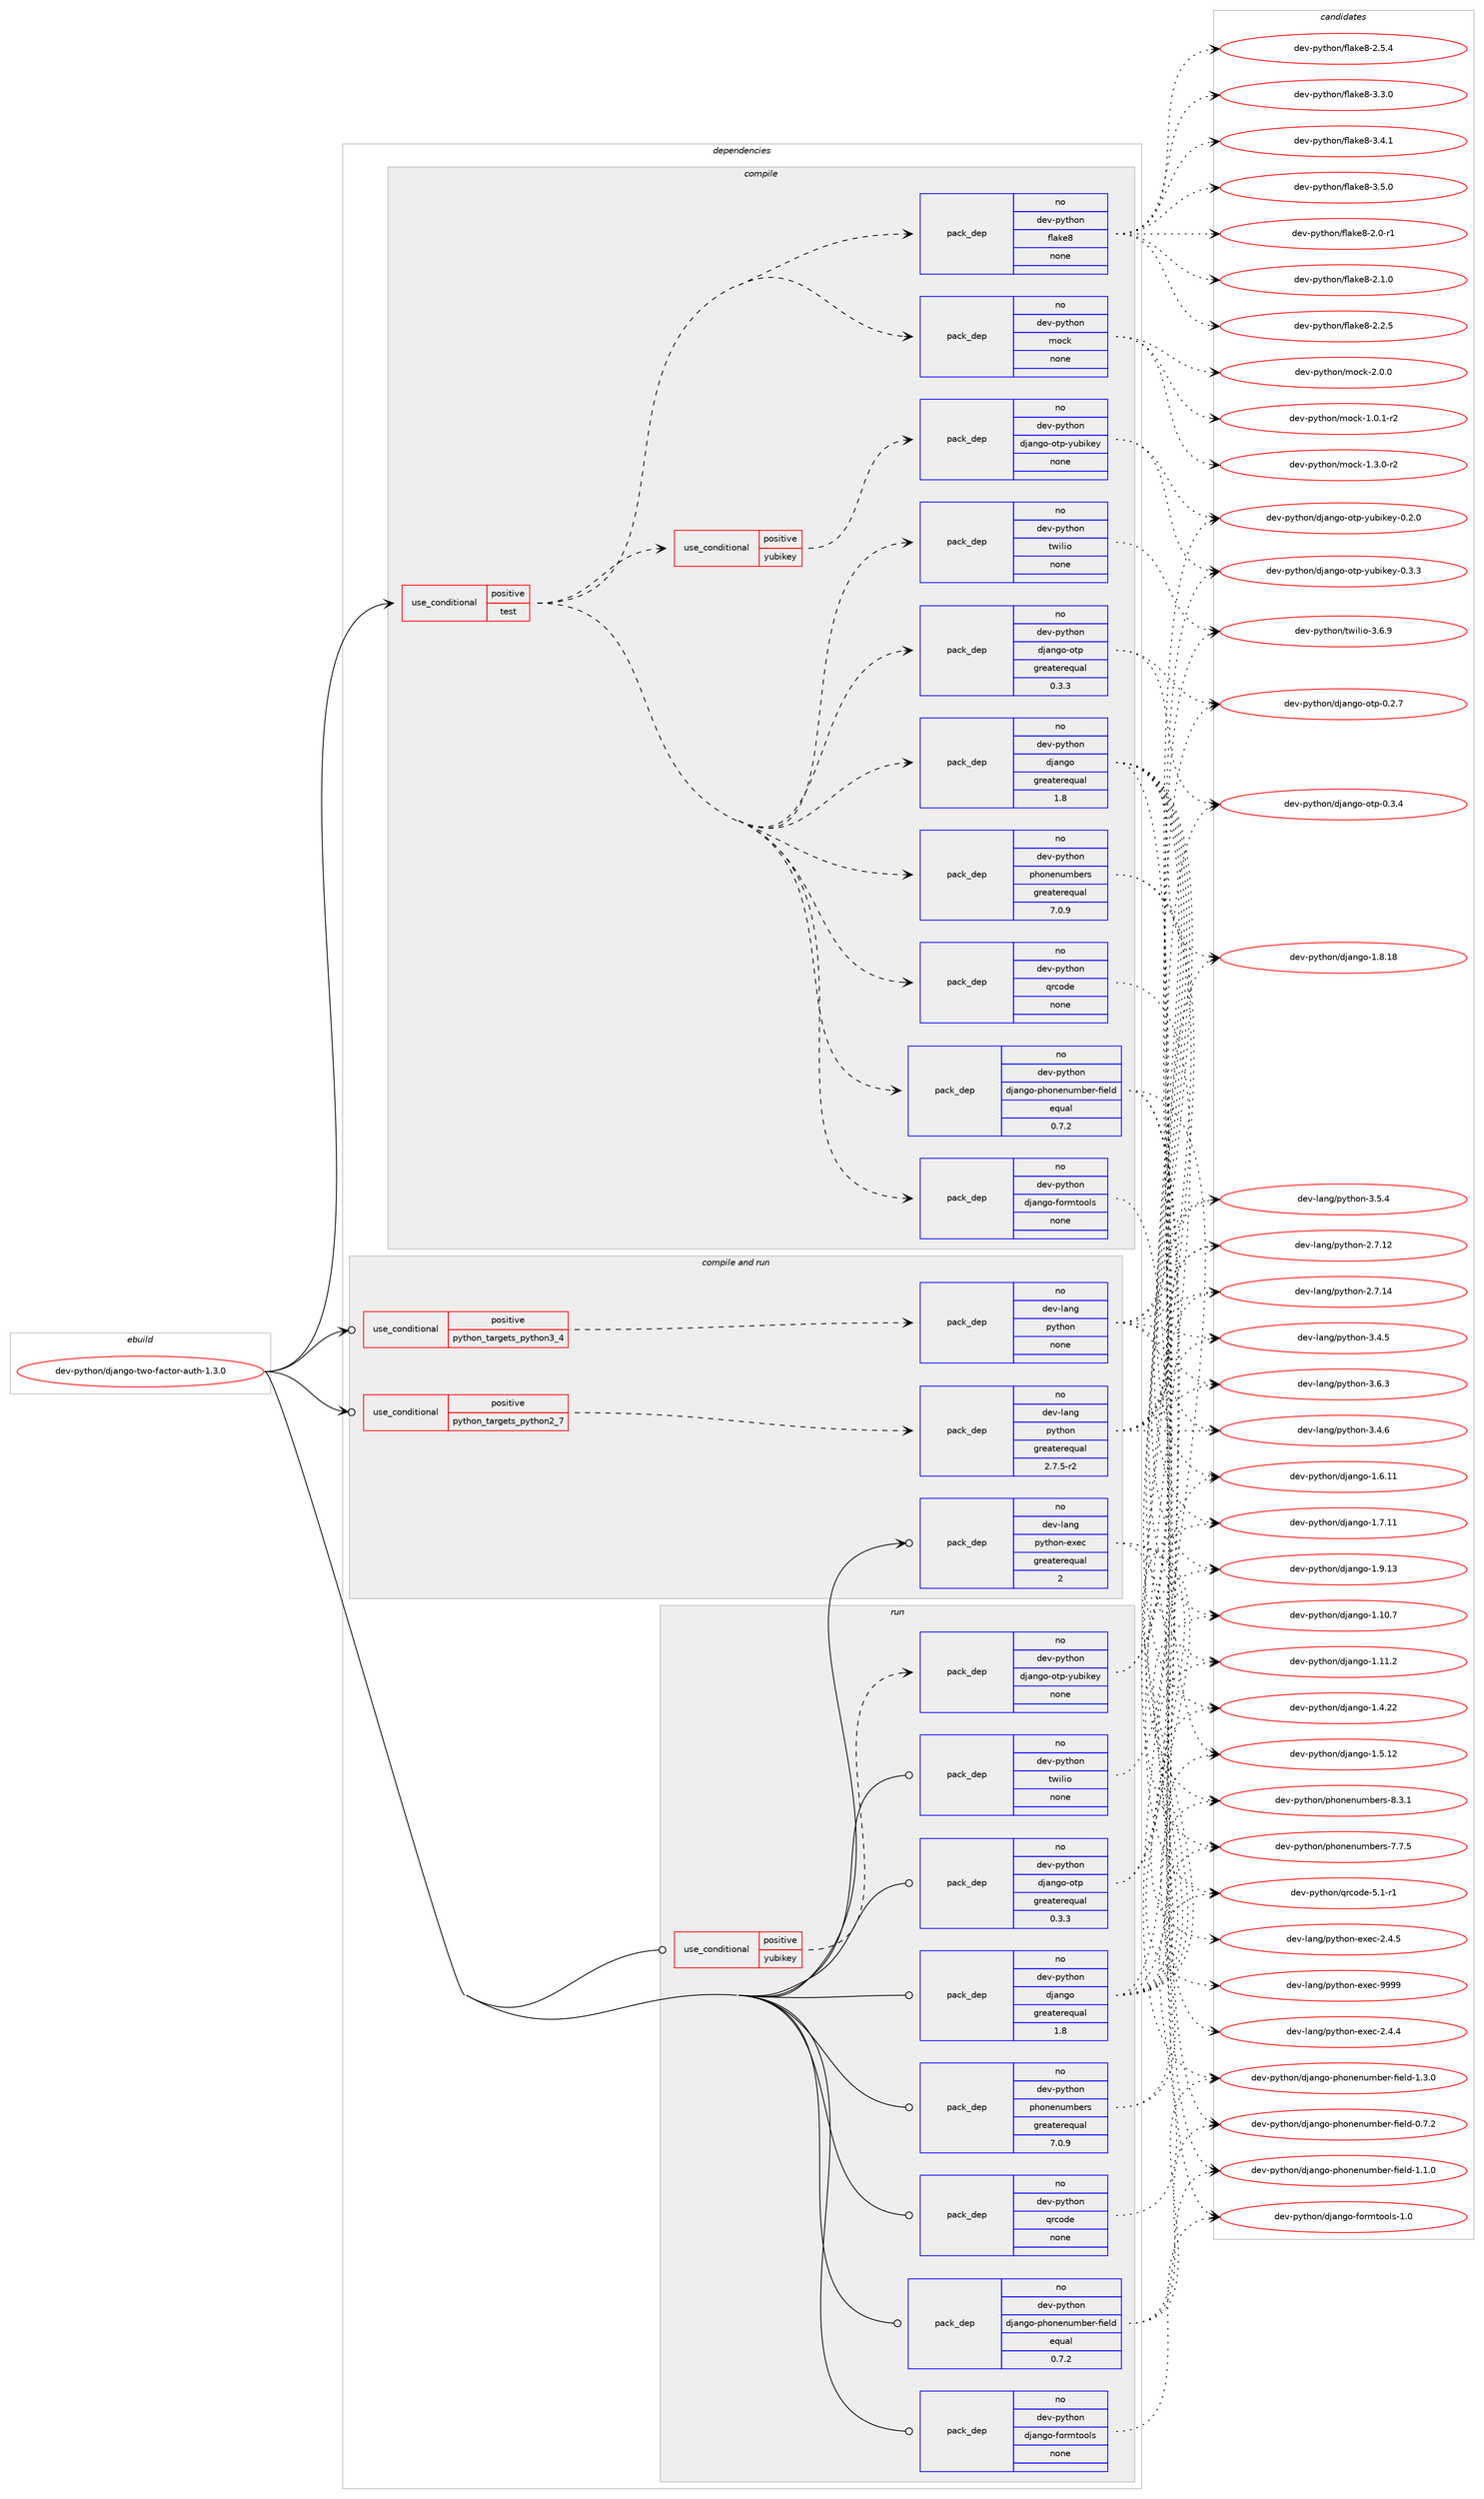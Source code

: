 digraph prolog {

# *************
# Graph options
# *************

newrank=true;
concentrate=true;
compound=true;
graph [rankdir=LR,fontname=Helvetica,fontsize=10,ranksep=1.5];#, ranksep=2.5, nodesep=0.2];
edge  [arrowhead=vee];
node  [fontname=Helvetica,fontsize=10];

# **********
# The ebuild
# **********

subgraph cluster_leftcol {
color=gray;
rank=same;
label=<<i>ebuild</i>>;
id [label="dev-python/django-two-factor-auth-1.3.0", color=red, width=4, href="../dev-python/django-two-factor-auth-1.3.0.svg"];
}

# ****************
# The dependencies
# ****************

subgraph cluster_midcol {
color=gray;
label=<<i>dependencies</i>>;
subgraph cluster_compile {
fillcolor="#eeeeee";
style=filled;
label=<<i>compile</i>>;
subgraph cond31943 {
dependency154609 [label=<<TABLE BORDER="0" CELLBORDER="1" CELLSPACING="0" CELLPADDING="4"><TR><TD ROWSPAN="3" CELLPADDING="10">use_conditional</TD></TR><TR><TD>positive</TD></TR><TR><TD>test</TD></TR></TABLE>>, shape=none, color=red];
subgraph pack118834 {
dependency154610 [label=<<TABLE BORDER="0" CELLBORDER="1" CELLSPACING="0" CELLPADDING="4" WIDTH="220"><TR><TD ROWSPAN="6" CELLPADDING="30">pack_dep</TD></TR><TR><TD WIDTH="110">no</TD></TR><TR><TD>dev-python</TD></TR><TR><TD>flake8</TD></TR><TR><TD>none</TD></TR><TR><TD></TD></TR></TABLE>>, shape=none, color=blue];
}
dependency154609:e -> dependency154610:w [weight=20,style="dashed",arrowhead="vee"];
subgraph pack118835 {
dependency154611 [label=<<TABLE BORDER="0" CELLBORDER="1" CELLSPACING="0" CELLPADDING="4" WIDTH="220"><TR><TD ROWSPAN="6" CELLPADDING="30">pack_dep</TD></TR><TR><TD WIDTH="110">no</TD></TR><TR><TD>dev-python</TD></TR><TR><TD>mock</TD></TR><TR><TD>none</TD></TR><TR><TD></TD></TR></TABLE>>, shape=none, color=blue];
}
dependency154609:e -> dependency154611:w [weight=20,style="dashed",arrowhead="vee"];
subgraph pack118836 {
dependency154612 [label=<<TABLE BORDER="0" CELLBORDER="1" CELLSPACING="0" CELLPADDING="4" WIDTH="220"><TR><TD ROWSPAN="6" CELLPADDING="30">pack_dep</TD></TR><TR><TD WIDTH="110">no</TD></TR><TR><TD>dev-python</TD></TR><TR><TD>django</TD></TR><TR><TD>greaterequal</TD></TR><TR><TD>1.8</TD></TR></TABLE>>, shape=none, color=blue];
}
dependency154609:e -> dependency154612:w [weight=20,style="dashed",arrowhead="vee"];
subgraph pack118837 {
dependency154613 [label=<<TABLE BORDER="0" CELLBORDER="1" CELLSPACING="0" CELLPADDING="4" WIDTH="220"><TR><TD ROWSPAN="6" CELLPADDING="30">pack_dep</TD></TR><TR><TD WIDTH="110">no</TD></TR><TR><TD>dev-python</TD></TR><TR><TD>django-otp</TD></TR><TR><TD>greaterequal</TD></TR><TR><TD>0.3.3</TD></TR></TABLE>>, shape=none, color=blue];
}
dependency154609:e -> dependency154613:w [weight=20,style="dashed",arrowhead="vee"];
subgraph pack118838 {
dependency154614 [label=<<TABLE BORDER="0" CELLBORDER="1" CELLSPACING="0" CELLPADDING="4" WIDTH="220"><TR><TD ROWSPAN="6" CELLPADDING="30">pack_dep</TD></TR><TR><TD WIDTH="110">no</TD></TR><TR><TD>dev-python</TD></TR><TR><TD>qrcode</TD></TR><TR><TD>none</TD></TR><TR><TD></TD></TR></TABLE>>, shape=none, color=blue];
}
dependency154609:e -> dependency154614:w [weight=20,style="dashed",arrowhead="vee"];
subgraph pack118839 {
dependency154615 [label=<<TABLE BORDER="0" CELLBORDER="1" CELLSPACING="0" CELLPADDING="4" WIDTH="220"><TR><TD ROWSPAN="6" CELLPADDING="30">pack_dep</TD></TR><TR><TD WIDTH="110">no</TD></TR><TR><TD>dev-python</TD></TR><TR><TD>twilio</TD></TR><TR><TD>none</TD></TR><TR><TD></TD></TR></TABLE>>, shape=none, color=blue];
}
dependency154609:e -> dependency154615:w [weight=20,style="dashed",arrowhead="vee"];
subgraph pack118840 {
dependency154616 [label=<<TABLE BORDER="0" CELLBORDER="1" CELLSPACING="0" CELLPADDING="4" WIDTH="220"><TR><TD ROWSPAN="6" CELLPADDING="30">pack_dep</TD></TR><TR><TD WIDTH="110">no</TD></TR><TR><TD>dev-python</TD></TR><TR><TD>phonenumbers</TD></TR><TR><TD>greaterequal</TD></TR><TR><TD>7.0.9</TD></TR></TABLE>>, shape=none, color=blue];
}
dependency154609:e -> dependency154616:w [weight=20,style="dashed",arrowhead="vee"];
subgraph pack118841 {
dependency154617 [label=<<TABLE BORDER="0" CELLBORDER="1" CELLSPACING="0" CELLPADDING="4" WIDTH="220"><TR><TD ROWSPAN="6" CELLPADDING="30">pack_dep</TD></TR><TR><TD WIDTH="110">no</TD></TR><TR><TD>dev-python</TD></TR><TR><TD>django-phonenumber-field</TD></TR><TR><TD>equal</TD></TR><TR><TD>0.7.2</TD></TR></TABLE>>, shape=none, color=blue];
}
dependency154609:e -> dependency154617:w [weight=20,style="dashed",arrowhead="vee"];
subgraph pack118842 {
dependency154618 [label=<<TABLE BORDER="0" CELLBORDER="1" CELLSPACING="0" CELLPADDING="4" WIDTH="220"><TR><TD ROWSPAN="6" CELLPADDING="30">pack_dep</TD></TR><TR><TD WIDTH="110">no</TD></TR><TR><TD>dev-python</TD></TR><TR><TD>django-formtools</TD></TR><TR><TD>none</TD></TR><TR><TD></TD></TR></TABLE>>, shape=none, color=blue];
}
dependency154609:e -> dependency154618:w [weight=20,style="dashed",arrowhead="vee"];
subgraph cond31944 {
dependency154619 [label=<<TABLE BORDER="0" CELLBORDER="1" CELLSPACING="0" CELLPADDING="4"><TR><TD ROWSPAN="3" CELLPADDING="10">use_conditional</TD></TR><TR><TD>positive</TD></TR><TR><TD>yubikey</TD></TR></TABLE>>, shape=none, color=red];
subgraph pack118843 {
dependency154620 [label=<<TABLE BORDER="0" CELLBORDER="1" CELLSPACING="0" CELLPADDING="4" WIDTH="220"><TR><TD ROWSPAN="6" CELLPADDING="30">pack_dep</TD></TR><TR><TD WIDTH="110">no</TD></TR><TR><TD>dev-python</TD></TR><TR><TD>django-otp-yubikey</TD></TR><TR><TD>none</TD></TR><TR><TD></TD></TR></TABLE>>, shape=none, color=blue];
}
dependency154619:e -> dependency154620:w [weight=20,style="dashed",arrowhead="vee"];
}
dependency154609:e -> dependency154619:w [weight=20,style="dashed",arrowhead="vee"];
}
id:e -> dependency154609:w [weight=20,style="solid",arrowhead="vee"];
}
subgraph cluster_compileandrun {
fillcolor="#eeeeee";
style=filled;
label=<<i>compile and run</i>>;
subgraph cond31945 {
dependency154621 [label=<<TABLE BORDER="0" CELLBORDER="1" CELLSPACING="0" CELLPADDING="4"><TR><TD ROWSPAN="3" CELLPADDING="10">use_conditional</TD></TR><TR><TD>positive</TD></TR><TR><TD>python_targets_python2_7</TD></TR></TABLE>>, shape=none, color=red];
subgraph pack118844 {
dependency154622 [label=<<TABLE BORDER="0" CELLBORDER="1" CELLSPACING="0" CELLPADDING="4" WIDTH="220"><TR><TD ROWSPAN="6" CELLPADDING="30">pack_dep</TD></TR><TR><TD WIDTH="110">no</TD></TR><TR><TD>dev-lang</TD></TR><TR><TD>python</TD></TR><TR><TD>greaterequal</TD></TR><TR><TD>2.7.5-r2</TD></TR></TABLE>>, shape=none, color=blue];
}
dependency154621:e -> dependency154622:w [weight=20,style="dashed",arrowhead="vee"];
}
id:e -> dependency154621:w [weight=20,style="solid",arrowhead="odotvee"];
subgraph cond31946 {
dependency154623 [label=<<TABLE BORDER="0" CELLBORDER="1" CELLSPACING="0" CELLPADDING="4"><TR><TD ROWSPAN="3" CELLPADDING="10">use_conditional</TD></TR><TR><TD>positive</TD></TR><TR><TD>python_targets_python3_4</TD></TR></TABLE>>, shape=none, color=red];
subgraph pack118845 {
dependency154624 [label=<<TABLE BORDER="0" CELLBORDER="1" CELLSPACING="0" CELLPADDING="4" WIDTH="220"><TR><TD ROWSPAN="6" CELLPADDING="30">pack_dep</TD></TR><TR><TD WIDTH="110">no</TD></TR><TR><TD>dev-lang</TD></TR><TR><TD>python</TD></TR><TR><TD>none</TD></TR><TR><TD></TD></TR></TABLE>>, shape=none, color=blue];
}
dependency154623:e -> dependency154624:w [weight=20,style="dashed",arrowhead="vee"];
}
id:e -> dependency154623:w [weight=20,style="solid",arrowhead="odotvee"];
subgraph pack118846 {
dependency154625 [label=<<TABLE BORDER="0" CELLBORDER="1" CELLSPACING="0" CELLPADDING="4" WIDTH="220"><TR><TD ROWSPAN="6" CELLPADDING="30">pack_dep</TD></TR><TR><TD WIDTH="110">no</TD></TR><TR><TD>dev-lang</TD></TR><TR><TD>python-exec</TD></TR><TR><TD>greaterequal</TD></TR><TR><TD>2</TD></TR></TABLE>>, shape=none, color=blue];
}
id:e -> dependency154625:w [weight=20,style="solid",arrowhead="odotvee"];
}
subgraph cluster_run {
fillcolor="#eeeeee";
style=filled;
label=<<i>run</i>>;
subgraph cond31947 {
dependency154626 [label=<<TABLE BORDER="0" CELLBORDER="1" CELLSPACING="0" CELLPADDING="4"><TR><TD ROWSPAN="3" CELLPADDING="10">use_conditional</TD></TR><TR><TD>positive</TD></TR><TR><TD>yubikey</TD></TR></TABLE>>, shape=none, color=red];
subgraph pack118847 {
dependency154627 [label=<<TABLE BORDER="0" CELLBORDER="1" CELLSPACING="0" CELLPADDING="4" WIDTH="220"><TR><TD ROWSPAN="6" CELLPADDING="30">pack_dep</TD></TR><TR><TD WIDTH="110">no</TD></TR><TR><TD>dev-python</TD></TR><TR><TD>django-otp-yubikey</TD></TR><TR><TD>none</TD></TR><TR><TD></TD></TR></TABLE>>, shape=none, color=blue];
}
dependency154626:e -> dependency154627:w [weight=20,style="dashed",arrowhead="vee"];
}
id:e -> dependency154626:w [weight=20,style="solid",arrowhead="odot"];
subgraph pack118848 {
dependency154628 [label=<<TABLE BORDER="0" CELLBORDER="1" CELLSPACING="0" CELLPADDING="4" WIDTH="220"><TR><TD ROWSPAN="6" CELLPADDING="30">pack_dep</TD></TR><TR><TD WIDTH="110">no</TD></TR><TR><TD>dev-python</TD></TR><TR><TD>django</TD></TR><TR><TD>greaterequal</TD></TR><TR><TD>1.8</TD></TR></TABLE>>, shape=none, color=blue];
}
id:e -> dependency154628:w [weight=20,style="solid",arrowhead="odot"];
subgraph pack118849 {
dependency154629 [label=<<TABLE BORDER="0" CELLBORDER="1" CELLSPACING="0" CELLPADDING="4" WIDTH="220"><TR><TD ROWSPAN="6" CELLPADDING="30">pack_dep</TD></TR><TR><TD WIDTH="110">no</TD></TR><TR><TD>dev-python</TD></TR><TR><TD>django-formtools</TD></TR><TR><TD>none</TD></TR><TR><TD></TD></TR></TABLE>>, shape=none, color=blue];
}
id:e -> dependency154629:w [weight=20,style="solid",arrowhead="odot"];
subgraph pack118850 {
dependency154630 [label=<<TABLE BORDER="0" CELLBORDER="1" CELLSPACING="0" CELLPADDING="4" WIDTH="220"><TR><TD ROWSPAN="6" CELLPADDING="30">pack_dep</TD></TR><TR><TD WIDTH="110">no</TD></TR><TR><TD>dev-python</TD></TR><TR><TD>django-otp</TD></TR><TR><TD>greaterequal</TD></TR><TR><TD>0.3.3</TD></TR></TABLE>>, shape=none, color=blue];
}
id:e -> dependency154630:w [weight=20,style="solid",arrowhead="odot"];
subgraph pack118851 {
dependency154631 [label=<<TABLE BORDER="0" CELLBORDER="1" CELLSPACING="0" CELLPADDING="4" WIDTH="220"><TR><TD ROWSPAN="6" CELLPADDING="30">pack_dep</TD></TR><TR><TD WIDTH="110">no</TD></TR><TR><TD>dev-python</TD></TR><TR><TD>django-phonenumber-field</TD></TR><TR><TD>equal</TD></TR><TR><TD>0.7.2</TD></TR></TABLE>>, shape=none, color=blue];
}
id:e -> dependency154631:w [weight=20,style="solid",arrowhead="odot"];
subgraph pack118852 {
dependency154632 [label=<<TABLE BORDER="0" CELLBORDER="1" CELLSPACING="0" CELLPADDING="4" WIDTH="220"><TR><TD ROWSPAN="6" CELLPADDING="30">pack_dep</TD></TR><TR><TD WIDTH="110">no</TD></TR><TR><TD>dev-python</TD></TR><TR><TD>phonenumbers</TD></TR><TR><TD>greaterequal</TD></TR><TR><TD>7.0.9</TD></TR></TABLE>>, shape=none, color=blue];
}
id:e -> dependency154632:w [weight=20,style="solid",arrowhead="odot"];
subgraph pack118853 {
dependency154633 [label=<<TABLE BORDER="0" CELLBORDER="1" CELLSPACING="0" CELLPADDING="4" WIDTH="220"><TR><TD ROWSPAN="6" CELLPADDING="30">pack_dep</TD></TR><TR><TD WIDTH="110">no</TD></TR><TR><TD>dev-python</TD></TR><TR><TD>qrcode</TD></TR><TR><TD>none</TD></TR><TR><TD></TD></TR></TABLE>>, shape=none, color=blue];
}
id:e -> dependency154633:w [weight=20,style="solid",arrowhead="odot"];
subgraph pack118854 {
dependency154634 [label=<<TABLE BORDER="0" CELLBORDER="1" CELLSPACING="0" CELLPADDING="4" WIDTH="220"><TR><TD ROWSPAN="6" CELLPADDING="30">pack_dep</TD></TR><TR><TD WIDTH="110">no</TD></TR><TR><TD>dev-python</TD></TR><TR><TD>twilio</TD></TR><TR><TD>none</TD></TR><TR><TD></TD></TR></TABLE>>, shape=none, color=blue];
}
id:e -> dependency154634:w [weight=20,style="solid",arrowhead="odot"];
}
}

# **************
# The candidates
# **************

subgraph cluster_choices {
rank=same;
color=gray;
label=<<i>candidates</i>>;

subgraph choice118834 {
color=black;
nodesep=1;
choice10010111845112121116104111110471021089710710156455046484511449 [label="dev-python/flake8-2.0-r1", color=red, width=4,href="../dev-python/flake8-2.0-r1.svg"];
choice10010111845112121116104111110471021089710710156455046494648 [label="dev-python/flake8-2.1.0", color=red, width=4,href="../dev-python/flake8-2.1.0.svg"];
choice10010111845112121116104111110471021089710710156455046504653 [label="dev-python/flake8-2.2.5", color=red, width=4,href="../dev-python/flake8-2.2.5.svg"];
choice10010111845112121116104111110471021089710710156455046534652 [label="dev-python/flake8-2.5.4", color=red, width=4,href="../dev-python/flake8-2.5.4.svg"];
choice10010111845112121116104111110471021089710710156455146514648 [label="dev-python/flake8-3.3.0", color=red, width=4,href="../dev-python/flake8-3.3.0.svg"];
choice10010111845112121116104111110471021089710710156455146524649 [label="dev-python/flake8-3.4.1", color=red, width=4,href="../dev-python/flake8-3.4.1.svg"];
choice10010111845112121116104111110471021089710710156455146534648 [label="dev-python/flake8-3.5.0", color=red, width=4,href="../dev-python/flake8-3.5.0.svg"];
dependency154610:e -> choice10010111845112121116104111110471021089710710156455046484511449:w [style=dotted,weight="100"];
dependency154610:e -> choice10010111845112121116104111110471021089710710156455046494648:w [style=dotted,weight="100"];
dependency154610:e -> choice10010111845112121116104111110471021089710710156455046504653:w [style=dotted,weight="100"];
dependency154610:e -> choice10010111845112121116104111110471021089710710156455046534652:w [style=dotted,weight="100"];
dependency154610:e -> choice10010111845112121116104111110471021089710710156455146514648:w [style=dotted,weight="100"];
dependency154610:e -> choice10010111845112121116104111110471021089710710156455146524649:w [style=dotted,weight="100"];
dependency154610:e -> choice10010111845112121116104111110471021089710710156455146534648:w [style=dotted,weight="100"];
}
subgraph choice118835 {
color=black;
nodesep=1;
choice1001011184511212111610411111047109111991074549464846494511450 [label="dev-python/mock-1.0.1-r2", color=red, width=4,href="../dev-python/mock-1.0.1-r2.svg"];
choice1001011184511212111610411111047109111991074549465146484511450 [label="dev-python/mock-1.3.0-r2", color=red, width=4,href="../dev-python/mock-1.3.0-r2.svg"];
choice100101118451121211161041111104710911199107455046484648 [label="dev-python/mock-2.0.0", color=red, width=4,href="../dev-python/mock-2.0.0.svg"];
dependency154611:e -> choice1001011184511212111610411111047109111991074549464846494511450:w [style=dotted,weight="100"];
dependency154611:e -> choice1001011184511212111610411111047109111991074549465146484511450:w [style=dotted,weight="100"];
dependency154611:e -> choice100101118451121211161041111104710911199107455046484648:w [style=dotted,weight="100"];
}
subgraph choice118836 {
color=black;
nodesep=1;
choice10010111845112121116104111110471001069711010311145494649484655 [label="dev-python/django-1.10.7", color=red, width=4,href="../dev-python/django-1.10.7.svg"];
choice10010111845112121116104111110471001069711010311145494649494650 [label="dev-python/django-1.11.2", color=red, width=4,href="../dev-python/django-1.11.2.svg"];
choice10010111845112121116104111110471001069711010311145494652465050 [label="dev-python/django-1.4.22", color=red, width=4,href="../dev-python/django-1.4.22.svg"];
choice10010111845112121116104111110471001069711010311145494653464950 [label="dev-python/django-1.5.12", color=red, width=4,href="../dev-python/django-1.5.12.svg"];
choice10010111845112121116104111110471001069711010311145494654464949 [label="dev-python/django-1.6.11", color=red, width=4,href="../dev-python/django-1.6.11.svg"];
choice10010111845112121116104111110471001069711010311145494655464949 [label="dev-python/django-1.7.11", color=red, width=4,href="../dev-python/django-1.7.11.svg"];
choice10010111845112121116104111110471001069711010311145494656464956 [label="dev-python/django-1.8.18", color=red, width=4,href="../dev-python/django-1.8.18.svg"];
choice10010111845112121116104111110471001069711010311145494657464951 [label="dev-python/django-1.9.13", color=red, width=4,href="../dev-python/django-1.9.13.svg"];
dependency154612:e -> choice10010111845112121116104111110471001069711010311145494649484655:w [style=dotted,weight="100"];
dependency154612:e -> choice10010111845112121116104111110471001069711010311145494649494650:w [style=dotted,weight="100"];
dependency154612:e -> choice10010111845112121116104111110471001069711010311145494652465050:w [style=dotted,weight="100"];
dependency154612:e -> choice10010111845112121116104111110471001069711010311145494653464950:w [style=dotted,weight="100"];
dependency154612:e -> choice10010111845112121116104111110471001069711010311145494654464949:w [style=dotted,weight="100"];
dependency154612:e -> choice10010111845112121116104111110471001069711010311145494655464949:w [style=dotted,weight="100"];
dependency154612:e -> choice10010111845112121116104111110471001069711010311145494656464956:w [style=dotted,weight="100"];
dependency154612:e -> choice10010111845112121116104111110471001069711010311145494657464951:w [style=dotted,weight="100"];
}
subgraph choice118837 {
color=black;
nodesep=1;
choice10010111845112121116104111110471001069711010311145111116112454846504655 [label="dev-python/django-otp-0.2.7", color=red, width=4,href="../dev-python/django-otp-0.2.7.svg"];
choice10010111845112121116104111110471001069711010311145111116112454846514652 [label="dev-python/django-otp-0.3.4", color=red, width=4,href="../dev-python/django-otp-0.3.4.svg"];
dependency154613:e -> choice10010111845112121116104111110471001069711010311145111116112454846504655:w [style=dotted,weight="100"];
dependency154613:e -> choice10010111845112121116104111110471001069711010311145111116112454846514652:w [style=dotted,weight="100"];
}
subgraph choice118838 {
color=black;
nodesep=1;
choice100101118451121211161041111104711311499111100101455346494511449 [label="dev-python/qrcode-5.1-r1", color=red, width=4,href="../dev-python/qrcode-5.1-r1.svg"];
dependency154614:e -> choice100101118451121211161041111104711311499111100101455346494511449:w [style=dotted,weight="100"];
}
subgraph choice118839 {
color=black;
nodesep=1;
choice1001011184511212111610411111047116119105108105111455146544657 [label="dev-python/twilio-3.6.9", color=red, width=4,href="../dev-python/twilio-3.6.9.svg"];
dependency154615:e -> choice1001011184511212111610411111047116119105108105111455146544657:w [style=dotted,weight="100"];
}
subgraph choice118840 {
color=black;
nodesep=1;
choice100101118451121211161041111104711210411111010111011710998101114115455546554653 [label="dev-python/phonenumbers-7.7.5", color=red, width=4,href="../dev-python/phonenumbers-7.7.5.svg"];
choice100101118451121211161041111104711210411111010111011710998101114115455646514649 [label="dev-python/phonenumbers-8.3.1", color=red, width=4,href="../dev-python/phonenumbers-8.3.1.svg"];
dependency154616:e -> choice100101118451121211161041111104711210411111010111011710998101114115455546554653:w [style=dotted,weight="100"];
dependency154616:e -> choice100101118451121211161041111104711210411111010111011710998101114115455646514649:w [style=dotted,weight="100"];
}
subgraph choice118841 {
color=black;
nodesep=1;
choice100101118451121211161041111104710010697110103111451121041111101011101171099810111445102105101108100454846554650 [label="dev-python/django-phonenumber-field-0.7.2", color=red, width=4,href="../dev-python/django-phonenumber-field-0.7.2.svg"];
choice100101118451121211161041111104710010697110103111451121041111101011101171099810111445102105101108100454946494648 [label="dev-python/django-phonenumber-field-1.1.0", color=red, width=4,href="../dev-python/django-phonenumber-field-1.1.0.svg"];
choice100101118451121211161041111104710010697110103111451121041111101011101171099810111445102105101108100454946514648 [label="dev-python/django-phonenumber-field-1.3.0", color=red, width=4,href="../dev-python/django-phonenumber-field-1.3.0.svg"];
dependency154617:e -> choice100101118451121211161041111104710010697110103111451121041111101011101171099810111445102105101108100454846554650:w [style=dotted,weight="100"];
dependency154617:e -> choice100101118451121211161041111104710010697110103111451121041111101011101171099810111445102105101108100454946494648:w [style=dotted,weight="100"];
dependency154617:e -> choice100101118451121211161041111104710010697110103111451121041111101011101171099810111445102105101108100454946514648:w [style=dotted,weight="100"];
}
subgraph choice118842 {
color=black;
nodesep=1;
choice1001011184511212111610411111047100106971101031114510211111410911611111110811545494648 [label="dev-python/django-formtools-1.0", color=red, width=4,href="../dev-python/django-formtools-1.0.svg"];
dependency154618:e -> choice1001011184511212111610411111047100106971101031114510211111410911611111110811545494648:w [style=dotted,weight="100"];
}
subgraph choice118843 {
color=black;
nodesep=1;
choice100101118451121211161041111104710010697110103111451111161124512111798105107101121454846504648 [label="dev-python/django-otp-yubikey-0.2.0", color=red, width=4,href="../dev-python/django-otp-yubikey-0.2.0.svg"];
choice100101118451121211161041111104710010697110103111451111161124512111798105107101121454846514651 [label="dev-python/django-otp-yubikey-0.3.3", color=red, width=4,href="../dev-python/django-otp-yubikey-0.3.3.svg"];
dependency154620:e -> choice100101118451121211161041111104710010697110103111451111161124512111798105107101121454846504648:w [style=dotted,weight="100"];
dependency154620:e -> choice100101118451121211161041111104710010697110103111451111161124512111798105107101121454846514651:w [style=dotted,weight="100"];
}
subgraph choice118844 {
color=black;
nodesep=1;
choice10010111845108971101034711212111610411111045504655464950 [label="dev-lang/python-2.7.12", color=red, width=4,href="../dev-lang/python-2.7.12.svg"];
choice10010111845108971101034711212111610411111045504655464952 [label="dev-lang/python-2.7.14", color=red, width=4,href="../dev-lang/python-2.7.14.svg"];
choice100101118451089711010347112121116104111110455146524653 [label="dev-lang/python-3.4.5", color=red, width=4,href="../dev-lang/python-3.4.5.svg"];
choice100101118451089711010347112121116104111110455146524654 [label="dev-lang/python-3.4.6", color=red, width=4,href="../dev-lang/python-3.4.6.svg"];
choice100101118451089711010347112121116104111110455146534652 [label="dev-lang/python-3.5.4", color=red, width=4,href="../dev-lang/python-3.5.4.svg"];
choice100101118451089711010347112121116104111110455146544651 [label="dev-lang/python-3.6.3", color=red, width=4,href="../dev-lang/python-3.6.3.svg"];
dependency154622:e -> choice10010111845108971101034711212111610411111045504655464950:w [style=dotted,weight="100"];
dependency154622:e -> choice10010111845108971101034711212111610411111045504655464952:w [style=dotted,weight="100"];
dependency154622:e -> choice100101118451089711010347112121116104111110455146524653:w [style=dotted,weight="100"];
dependency154622:e -> choice100101118451089711010347112121116104111110455146524654:w [style=dotted,weight="100"];
dependency154622:e -> choice100101118451089711010347112121116104111110455146534652:w [style=dotted,weight="100"];
dependency154622:e -> choice100101118451089711010347112121116104111110455146544651:w [style=dotted,weight="100"];
}
subgraph choice118845 {
color=black;
nodesep=1;
choice10010111845108971101034711212111610411111045504655464950 [label="dev-lang/python-2.7.12", color=red, width=4,href="../dev-lang/python-2.7.12.svg"];
choice10010111845108971101034711212111610411111045504655464952 [label="dev-lang/python-2.7.14", color=red, width=4,href="../dev-lang/python-2.7.14.svg"];
choice100101118451089711010347112121116104111110455146524653 [label="dev-lang/python-3.4.5", color=red, width=4,href="../dev-lang/python-3.4.5.svg"];
choice100101118451089711010347112121116104111110455146524654 [label="dev-lang/python-3.4.6", color=red, width=4,href="../dev-lang/python-3.4.6.svg"];
choice100101118451089711010347112121116104111110455146534652 [label="dev-lang/python-3.5.4", color=red, width=4,href="../dev-lang/python-3.5.4.svg"];
choice100101118451089711010347112121116104111110455146544651 [label="dev-lang/python-3.6.3", color=red, width=4,href="../dev-lang/python-3.6.3.svg"];
dependency154624:e -> choice10010111845108971101034711212111610411111045504655464950:w [style=dotted,weight="100"];
dependency154624:e -> choice10010111845108971101034711212111610411111045504655464952:w [style=dotted,weight="100"];
dependency154624:e -> choice100101118451089711010347112121116104111110455146524653:w [style=dotted,weight="100"];
dependency154624:e -> choice100101118451089711010347112121116104111110455146524654:w [style=dotted,weight="100"];
dependency154624:e -> choice100101118451089711010347112121116104111110455146534652:w [style=dotted,weight="100"];
dependency154624:e -> choice100101118451089711010347112121116104111110455146544651:w [style=dotted,weight="100"];
}
subgraph choice118846 {
color=black;
nodesep=1;
choice1001011184510897110103471121211161041111104510112010199455046524652 [label="dev-lang/python-exec-2.4.4", color=red, width=4,href="../dev-lang/python-exec-2.4.4.svg"];
choice1001011184510897110103471121211161041111104510112010199455046524653 [label="dev-lang/python-exec-2.4.5", color=red, width=4,href="../dev-lang/python-exec-2.4.5.svg"];
choice10010111845108971101034711212111610411111045101120101994557575757 [label="dev-lang/python-exec-9999", color=red, width=4,href="../dev-lang/python-exec-9999.svg"];
dependency154625:e -> choice1001011184510897110103471121211161041111104510112010199455046524652:w [style=dotted,weight="100"];
dependency154625:e -> choice1001011184510897110103471121211161041111104510112010199455046524653:w [style=dotted,weight="100"];
dependency154625:e -> choice10010111845108971101034711212111610411111045101120101994557575757:w [style=dotted,weight="100"];
}
subgraph choice118847 {
color=black;
nodesep=1;
choice100101118451121211161041111104710010697110103111451111161124512111798105107101121454846504648 [label="dev-python/django-otp-yubikey-0.2.0", color=red, width=4,href="../dev-python/django-otp-yubikey-0.2.0.svg"];
choice100101118451121211161041111104710010697110103111451111161124512111798105107101121454846514651 [label="dev-python/django-otp-yubikey-0.3.3", color=red, width=4,href="../dev-python/django-otp-yubikey-0.3.3.svg"];
dependency154627:e -> choice100101118451121211161041111104710010697110103111451111161124512111798105107101121454846504648:w [style=dotted,weight="100"];
dependency154627:e -> choice100101118451121211161041111104710010697110103111451111161124512111798105107101121454846514651:w [style=dotted,weight="100"];
}
subgraph choice118848 {
color=black;
nodesep=1;
choice10010111845112121116104111110471001069711010311145494649484655 [label="dev-python/django-1.10.7", color=red, width=4,href="../dev-python/django-1.10.7.svg"];
choice10010111845112121116104111110471001069711010311145494649494650 [label="dev-python/django-1.11.2", color=red, width=4,href="../dev-python/django-1.11.2.svg"];
choice10010111845112121116104111110471001069711010311145494652465050 [label="dev-python/django-1.4.22", color=red, width=4,href="../dev-python/django-1.4.22.svg"];
choice10010111845112121116104111110471001069711010311145494653464950 [label="dev-python/django-1.5.12", color=red, width=4,href="../dev-python/django-1.5.12.svg"];
choice10010111845112121116104111110471001069711010311145494654464949 [label="dev-python/django-1.6.11", color=red, width=4,href="../dev-python/django-1.6.11.svg"];
choice10010111845112121116104111110471001069711010311145494655464949 [label="dev-python/django-1.7.11", color=red, width=4,href="../dev-python/django-1.7.11.svg"];
choice10010111845112121116104111110471001069711010311145494656464956 [label="dev-python/django-1.8.18", color=red, width=4,href="../dev-python/django-1.8.18.svg"];
choice10010111845112121116104111110471001069711010311145494657464951 [label="dev-python/django-1.9.13", color=red, width=4,href="../dev-python/django-1.9.13.svg"];
dependency154628:e -> choice10010111845112121116104111110471001069711010311145494649484655:w [style=dotted,weight="100"];
dependency154628:e -> choice10010111845112121116104111110471001069711010311145494649494650:w [style=dotted,weight="100"];
dependency154628:e -> choice10010111845112121116104111110471001069711010311145494652465050:w [style=dotted,weight="100"];
dependency154628:e -> choice10010111845112121116104111110471001069711010311145494653464950:w [style=dotted,weight="100"];
dependency154628:e -> choice10010111845112121116104111110471001069711010311145494654464949:w [style=dotted,weight="100"];
dependency154628:e -> choice10010111845112121116104111110471001069711010311145494655464949:w [style=dotted,weight="100"];
dependency154628:e -> choice10010111845112121116104111110471001069711010311145494656464956:w [style=dotted,weight="100"];
dependency154628:e -> choice10010111845112121116104111110471001069711010311145494657464951:w [style=dotted,weight="100"];
}
subgraph choice118849 {
color=black;
nodesep=1;
choice1001011184511212111610411111047100106971101031114510211111410911611111110811545494648 [label="dev-python/django-formtools-1.0", color=red, width=4,href="../dev-python/django-formtools-1.0.svg"];
dependency154629:e -> choice1001011184511212111610411111047100106971101031114510211111410911611111110811545494648:w [style=dotted,weight="100"];
}
subgraph choice118850 {
color=black;
nodesep=1;
choice10010111845112121116104111110471001069711010311145111116112454846504655 [label="dev-python/django-otp-0.2.7", color=red, width=4,href="../dev-python/django-otp-0.2.7.svg"];
choice10010111845112121116104111110471001069711010311145111116112454846514652 [label="dev-python/django-otp-0.3.4", color=red, width=4,href="../dev-python/django-otp-0.3.4.svg"];
dependency154630:e -> choice10010111845112121116104111110471001069711010311145111116112454846504655:w [style=dotted,weight="100"];
dependency154630:e -> choice10010111845112121116104111110471001069711010311145111116112454846514652:w [style=dotted,weight="100"];
}
subgraph choice118851 {
color=black;
nodesep=1;
choice100101118451121211161041111104710010697110103111451121041111101011101171099810111445102105101108100454846554650 [label="dev-python/django-phonenumber-field-0.7.2", color=red, width=4,href="../dev-python/django-phonenumber-field-0.7.2.svg"];
choice100101118451121211161041111104710010697110103111451121041111101011101171099810111445102105101108100454946494648 [label="dev-python/django-phonenumber-field-1.1.0", color=red, width=4,href="../dev-python/django-phonenumber-field-1.1.0.svg"];
choice100101118451121211161041111104710010697110103111451121041111101011101171099810111445102105101108100454946514648 [label="dev-python/django-phonenumber-field-1.3.0", color=red, width=4,href="../dev-python/django-phonenumber-field-1.3.0.svg"];
dependency154631:e -> choice100101118451121211161041111104710010697110103111451121041111101011101171099810111445102105101108100454846554650:w [style=dotted,weight="100"];
dependency154631:e -> choice100101118451121211161041111104710010697110103111451121041111101011101171099810111445102105101108100454946494648:w [style=dotted,weight="100"];
dependency154631:e -> choice100101118451121211161041111104710010697110103111451121041111101011101171099810111445102105101108100454946514648:w [style=dotted,weight="100"];
}
subgraph choice118852 {
color=black;
nodesep=1;
choice100101118451121211161041111104711210411111010111011710998101114115455546554653 [label="dev-python/phonenumbers-7.7.5", color=red, width=4,href="../dev-python/phonenumbers-7.7.5.svg"];
choice100101118451121211161041111104711210411111010111011710998101114115455646514649 [label="dev-python/phonenumbers-8.3.1", color=red, width=4,href="../dev-python/phonenumbers-8.3.1.svg"];
dependency154632:e -> choice100101118451121211161041111104711210411111010111011710998101114115455546554653:w [style=dotted,weight="100"];
dependency154632:e -> choice100101118451121211161041111104711210411111010111011710998101114115455646514649:w [style=dotted,weight="100"];
}
subgraph choice118853 {
color=black;
nodesep=1;
choice100101118451121211161041111104711311499111100101455346494511449 [label="dev-python/qrcode-5.1-r1", color=red, width=4,href="../dev-python/qrcode-5.1-r1.svg"];
dependency154633:e -> choice100101118451121211161041111104711311499111100101455346494511449:w [style=dotted,weight="100"];
}
subgraph choice118854 {
color=black;
nodesep=1;
choice1001011184511212111610411111047116119105108105111455146544657 [label="dev-python/twilio-3.6.9", color=red, width=4,href="../dev-python/twilio-3.6.9.svg"];
dependency154634:e -> choice1001011184511212111610411111047116119105108105111455146544657:w [style=dotted,weight="100"];
}
}

}
